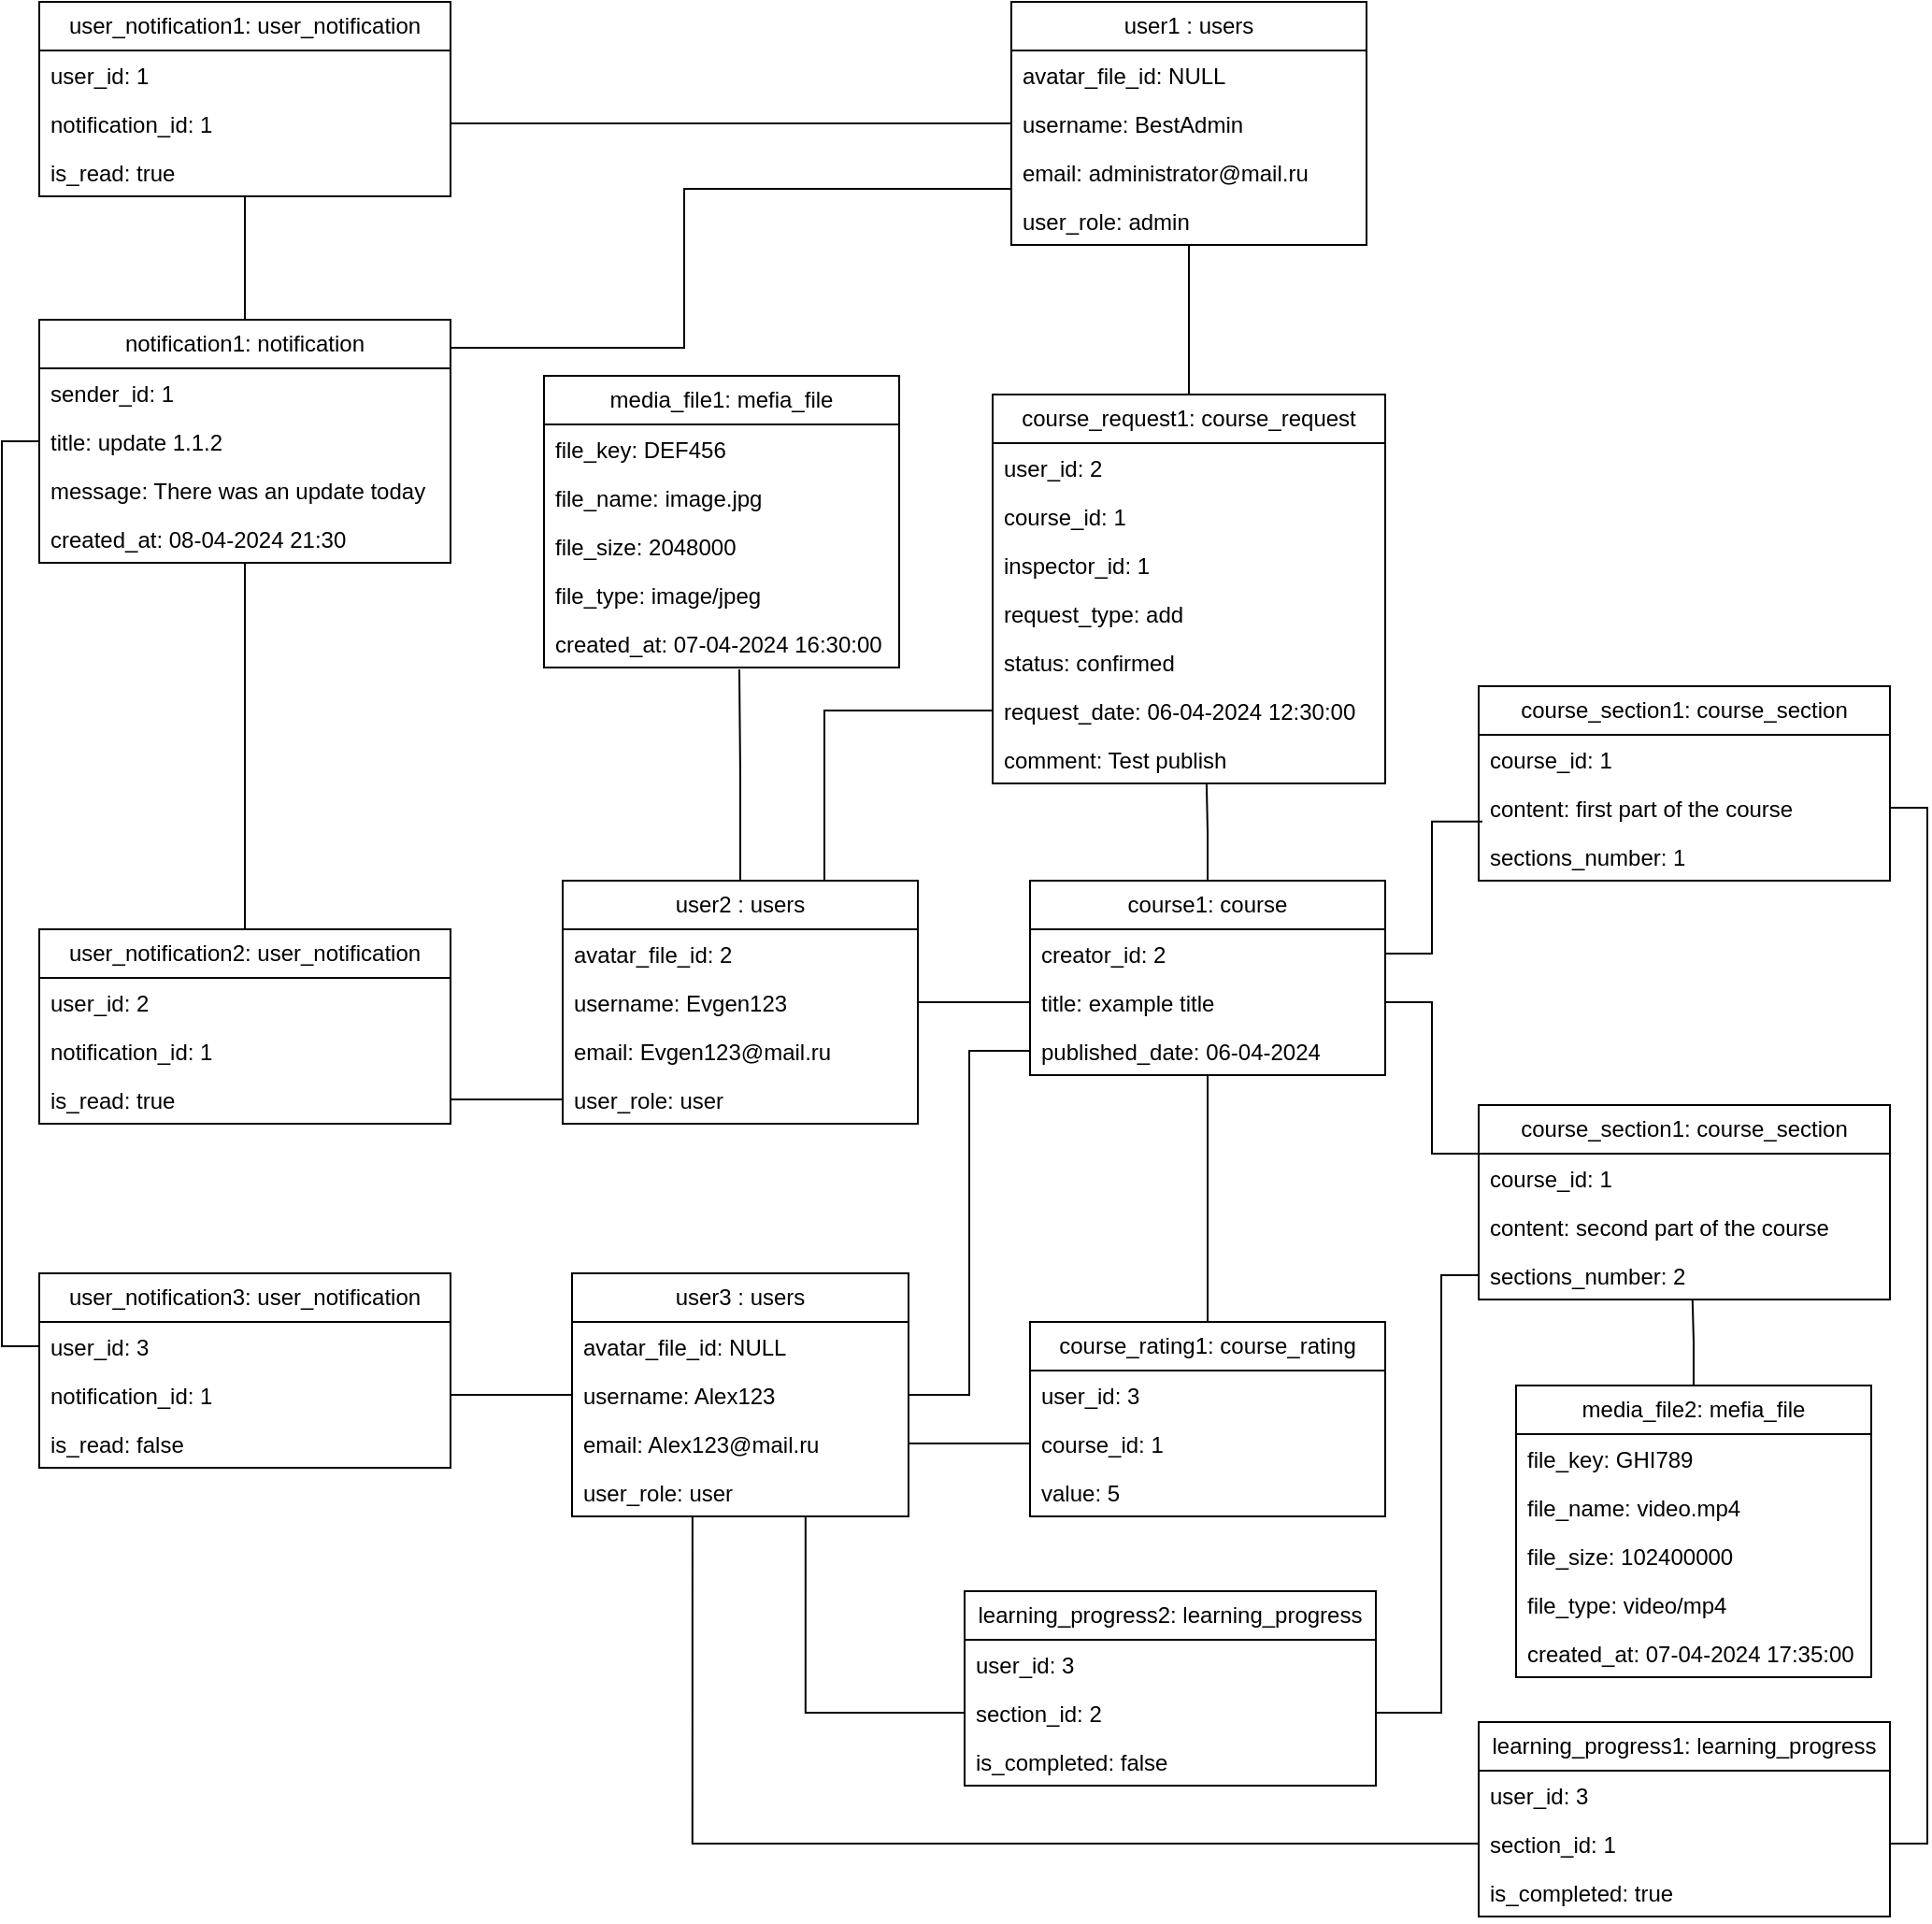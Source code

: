 <mxfile version="24.1.0" type="device">
  <diagram name="Page-1" id="b5b7bab2-c9e2-2cf4-8b2a-24fd1a2a6d21">
    <mxGraphModel dx="2261" dy="2005" grid="1" gridSize="10" guides="1" tooltips="1" connect="1" arrows="1" fold="1" page="1" pageScale="1" pageWidth="827" pageHeight="1169" background="none" math="0" shadow="0">
      <root>
        <mxCell id="0" />
        <mxCell id="1" parent="0" />
        <mxCell id="cTdW70NepCCZIWqHgug1-426" style="edgeStyle=orthogonalEdgeStyle;rounded=0;orthogonalLoop=1;jettySize=auto;html=1;entryX=0;entryY=0.5;entryDx=0;entryDy=0;endArrow=none;endFill=0;" parent="1" source="cTdW70NepCCZIWqHgug1-1" target="cTdW70NepCCZIWqHgug1-404" edge="1">
          <mxGeometry relative="1" as="geometry">
            <Array as="points">
              <mxPoint x="200" y="329" />
            </Array>
          </mxGeometry>
        </mxCell>
        <mxCell id="cTdW70NepCCZIWqHgug1-1" value="user2 : users" style="swimlane;fontStyle=0;childLayout=stackLayout;horizontal=1;startSize=26;fillColor=none;horizontalStack=0;resizeParent=1;resizeParentMax=0;resizeLast=0;collapsible=1;marginBottom=0;whiteSpace=wrap;html=1;" parent="1" vertex="1">
          <mxGeometry x="60" y="420" width="190" height="130" as="geometry" />
        </mxCell>
        <mxCell id="cTdW70NepCCZIWqHgug1-2" value="avatar_file_id: 2" style="text;strokeColor=none;fillColor=none;align=left;verticalAlign=top;spacingLeft=4;spacingRight=4;overflow=hidden;rotatable=0;points=[[0,0.5],[1,0.5]];portConstraint=eastwest;whiteSpace=wrap;html=1;" parent="cTdW70NepCCZIWqHgug1-1" vertex="1">
          <mxGeometry y="26" width="190" height="26" as="geometry" />
        </mxCell>
        <mxCell id="cTdW70NepCCZIWqHgug1-3" value="username: Evgen123" style="text;strokeColor=none;fillColor=none;align=left;verticalAlign=top;spacingLeft=4;spacingRight=4;overflow=hidden;rotatable=0;points=[[0,0.5],[1,0.5]];portConstraint=eastwest;whiteSpace=wrap;html=1;" parent="cTdW70NepCCZIWqHgug1-1" vertex="1">
          <mxGeometry y="52" width="190" height="26" as="geometry" />
        </mxCell>
        <mxCell id="cTdW70NepCCZIWqHgug1-4" value="email: Evgen123@mail.ru" style="text;strokeColor=none;fillColor=none;align=left;verticalAlign=top;spacingLeft=4;spacingRight=4;overflow=hidden;rotatable=0;points=[[0,0.5],[1,0.5]];portConstraint=eastwest;whiteSpace=wrap;html=1;" parent="cTdW70NepCCZIWqHgug1-1" vertex="1">
          <mxGeometry y="78" width="190" height="26" as="geometry" />
        </mxCell>
        <mxCell id="cTdW70NepCCZIWqHgug1-313" value="user_role: user" style="text;strokeColor=none;fillColor=none;align=left;verticalAlign=top;spacingLeft=4;spacingRight=4;overflow=hidden;rotatable=0;points=[[0,0.5],[1,0.5]];portConstraint=eastwest;whiteSpace=wrap;html=1;" parent="cTdW70NepCCZIWqHgug1-1" vertex="1">
          <mxGeometry y="104" width="190" height="26" as="geometry" />
        </mxCell>
        <mxCell id="cTdW70NepCCZIWqHgug1-314" value="media_file1: mefia_file" style="swimlane;fontStyle=0;childLayout=stackLayout;horizontal=1;startSize=26;fillColor=none;horizontalStack=0;resizeParent=1;resizeParentMax=0;resizeLast=0;collapsible=1;marginBottom=0;whiteSpace=wrap;html=1;" parent="1" vertex="1">
          <mxGeometry x="50" y="150" width="190" height="156" as="geometry" />
        </mxCell>
        <mxCell id="cTdW70NepCCZIWqHgug1-315" value="file_key: DEF456" style="text;strokeColor=none;fillColor=none;align=left;verticalAlign=top;spacingLeft=4;spacingRight=4;overflow=hidden;rotatable=0;points=[[0,0.5],[1,0.5]];portConstraint=eastwest;whiteSpace=wrap;html=1;" parent="cTdW70NepCCZIWqHgug1-314" vertex="1">
          <mxGeometry y="26" width="190" height="26" as="geometry" />
        </mxCell>
        <mxCell id="cTdW70NepCCZIWqHgug1-316" value="file_name: image.jpg" style="text;strokeColor=none;fillColor=none;align=left;verticalAlign=top;spacingLeft=4;spacingRight=4;overflow=hidden;rotatable=0;points=[[0,0.5],[1,0.5]];portConstraint=eastwest;whiteSpace=wrap;html=1;" parent="cTdW70NepCCZIWqHgug1-314" vertex="1">
          <mxGeometry y="52" width="190" height="26" as="geometry" />
        </mxCell>
        <mxCell id="cTdW70NepCCZIWqHgug1-317" value="file_size: 2048000" style="text;strokeColor=none;fillColor=none;align=left;verticalAlign=top;spacingLeft=4;spacingRight=4;overflow=hidden;rotatable=0;points=[[0,0.5],[1,0.5]];portConstraint=eastwest;whiteSpace=wrap;html=1;" parent="cTdW70NepCCZIWqHgug1-314" vertex="1">
          <mxGeometry y="78" width="190" height="26" as="geometry" />
        </mxCell>
        <mxCell id="cTdW70NepCCZIWqHgug1-318" value="file_type: image/jpeg" style="text;strokeColor=none;fillColor=none;align=left;verticalAlign=top;spacingLeft=4;spacingRight=4;overflow=hidden;rotatable=0;points=[[0,0.5],[1,0.5]];portConstraint=eastwest;whiteSpace=wrap;html=1;" parent="cTdW70NepCCZIWqHgug1-314" vertex="1">
          <mxGeometry y="104" width="190" height="26" as="geometry" />
        </mxCell>
        <mxCell id="cTdW70NepCCZIWqHgug1-319" value="created_at: 07-04-2024 16:30:00" style="text;strokeColor=none;fillColor=none;align=left;verticalAlign=top;spacingLeft=4;spacingRight=4;overflow=hidden;rotatable=0;points=[[0,0.5],[1,0.5]];portConstraint=eastwest;whiteSpace=wrap;html=1;" parent="cTdW70NepCCZIWqHgug1-314" vertex="1">
          <mxGeometry y="130" width="190" height="26" as="geometry" />
        </mxCell>
        <mxCell id="cTdW70NepCCZIWqHgug1-321" style="edgeStyle=orthogonalEdgeStyle;rounded=0;orthogonalLoop=1;jettySize=auto;html=1;entryX=0.55;entryY=1.038;entryDx=0;entryDy=0;entryPerimeter=0;endArrow=none;endFill=0;" parent="1" source="cTdW70NepCCZIWqHgug1-1" target="cTdW70NepCCZIWqHgug1-319" edge="1">
          <mxGeometry relative="1" as="geometry" />
        </mxCell>
        <mxCell id="cTdW70NepCCZIWqHgug1-322" value="course1: course" style="swimlane;fontStyle=0;childLayout=stackLayout;horizontal=1;startSize=26;fillColor=none;horizontalStack=0;resizeParent=1;resizeParentMax=0;resizeLast=0;collapsible=1;marginBottom=0;whiteSpace=wrap;html=1;" parent="1" vertex="1">
          <mxGeometry x="310" y="420" width="190" height="104" as="geometry" />
        </mxCell>
        <mxCell id="cTdW70NepCCZIWqHgug1-323" value="creator_id: 2" style="text;strokeColor=none;fillColor=none;align=left;verticalAlign=top;spacingLeft=4;spacingRight=4;overflow=hidden;rotatable=0;points=[[0,0.5],[1,0.5]];portConstraint=eastwest;whiteSpace=wrap;html=1;" parent="cTdW70NepCCZIWqHgug1-322" vertex="1">
          <mxGeometry y="26" width="190" height="26" as="geometry" />
        </mxCell>
        <mxCell id="cTdW70NepCCZIWqHgug1-324" value="title: example title" style="text;strokeColor=none;fillColor=none;align=left;verticalAlign=top;spacingLeft=4;spacingRight=4;overflow=hidden;rotatable=0;points=[[0,0.5],[1,0.5]];portConstraint=eastwest;whiteSpace=wrap;html=1;" parent="cTdW70NepCCZIWqHgug1-322" vertex="1">
          <mxGeometry y="52" width="190" height="26" as="geometry" />
        </mxCell>
        <mxCell id="cTdW70NepCCZIWqHgug1-325" value="published_date: 06-04-2024" style="text;strokeColor=none;fillColor=none;align=left;verticalAlign=top;spacingLeft=4;spacingRight=4;overflow=hidden;rotatable=0;points=[[0,0.5],[1,0.5]];portConstraint=eastwest;whiteSpace=wrap;html=1;" parent="cTdW70NepCCZIWqHgug1-322" vertex="1">
          <mxGeometry y="78" width="190" height="26" as="geometry" />
        </mxCell>
        <mxCell id="cTdW70NepCCZIWqHgug1-327" style="edgeStyle=orthogonalEdgeStyle;rounded=0;orthogonalLoop=1;jettySize=auto;html=1;endArrow=none;endFill=0;" parent="1" source="cTdW70NepCCZIWqHgug1-3" target="cTdW70NepCCZIWqHgug1-324" edge="1">
          <mxGeometry relative="1" as="geometry" />
        </mxCell>
        <mxCell id="cTdW70NepCCZIWqHgug1-336" style="edgeStyle=orthogonalEdgeStyle;rounded=0;orthogonalLoop=1;jettySize=auto;html=1;entryX=0;entryY=0.5;entryDx=0;entryDy=0;exitX=1;exitY=0.5;exitDx=0;exitDy=0;endArrow=none;endFill=0;" parent="1" source="cTdW70NepCCZIWqHgug1-330" target="cTdW70NepCCZIWqHgug1-325" edge="1">
          <mxGeometry relative="1" as="geometry" />
        </mxCell>
        <mxCell id="-hQUeHI8HNlFyrUoPAJZ-96" style="edgeStyle=orthogonalEdgeStyle;rounded=0;orthogonalLoop=1;jettySize=auto;html=1;entryX=1;entryY=0.5;entryDx=0;entryDy=0;endArrow=none;endFill=0;" edge="1" parent="1" source="cTdW70NepCCZIWqHgug1-328" target="-hQUeHI8HNlFyrUoPAJZ-87">
          <mxGeometry relative="1" as="geometry" />
        </mxCell>
        <mxCell id="cTdW70NepCCZIWqHgug1-328" value="user3 : users" style="swimlane;fontStyle=0;childLayout=stackLayout;horizontal=1;startSize=26;fillColor=none;horizontalStack=0;resizeParent=1;resizeParentMax=0;resizeLast=0;collapsible=1;marginBottom=0;whiteSpace=wrap;html=1;" parent="1" vertex="1">
          <mxGeometry x="65" y="630" width="180" height="130" as="geometry" />
        </mxCell>
        <mxCell id="cTdW70NepCCZIWqHgug1-329" value="avatar_file_id: NULL" style="text;strokeColor=none;fillColor=none;align=left;verticalAlign=top;spacingLeft=4;spacingRight=4;overflow=hidden;rotatable=0;points=[[0,0.5],[1,0.5]];portConstraint=eastwest;whiteSpace=wrap;html=1;" parent="cTdW70NepCCZIWqHgug1-328" vertex="1">
          <mxGeometry y="26" width="180" height="26" as="geometry" />
        </mxCell>
        <mxCell id="cTdW70NepCCZIWqHgug1-330" value="username: Alex123" style="text;strokeColor=none;fillColor=none;align=left;verticalAlign=top;spacingLeft=4;spacingRight=4;overflow=hidden;rotatable=0;points=[[0,0.5],[1,0.5]];portConstraint=eastwest;whiteSpace=wrap;html=1;" parent="cTdW70NepCCZIWqHgug1-328" vertex="1">
          <mxGeometry y="52" width="180" height="26" as="geometry" />
        </mxCell>
        <mxCell id="cTdW70NepCCZIWqHgug1-331" value="email: Alex123@mail.ru" style="text;strokeColor=none;fillColor=none;align=left;verticalAlign=top;spacingLeft=4;spacingRight=4;overflow=hidden;rotatable=0;points=[[0,0.5],[1,0.5]];portConstraint=eastwest;whiteSpace=wrap;html=1;" parent="cTdW70NepCCZIWqHgug1-328" vertex="1">
          <mxGeometry y="78" width="180" height="26" as="geometry" />
        </mxCell>
        <mxCell id="cTdW70NepCCZIWqHgug1-332" value="user_role: user" style="text;strokeColor=none;fillColor=none;align=left;verticalAlign=top;spacingLeft=4;spacingRight=4;overflow=hidden;rotatable=0;points=[[0,0.5],[1,0.5]];portConstraint=eastwest;whiteSpace=wrap;html=1;" parent="cTdW70NepCCZIWqHgug1-328" vertex="1">
          <mxGeometry y="104" width="180" height="26" as="geometry" />
        </mxCell>
        <mxCell id="cTdW70NepCCZIWqHgug1-343" style="edgeStyle=orthogonalEdgeStyle;rounded=0;orthogonalLoop=1;jettySize=auto;html=1;entryX=0.5;entryY=1;entryDx=0;entryDy=0;endArrow=none;endFill=0;" parent="1" source="cTdW70NepCCZIWqHgug1-337" target="cTdW70NepCCZIWqHgug1-322" edge="1">
          <mxGeometry relative="1" as="geometry" />
        </mxCell>
        <mxCell id="cTdW70NepCCZIWqHgug1-337" value="course_rating1: course_rating" style="swimlane;fontStyle=0;childLayout=stackLayout;horizontal=1;startSize=26;fillColor=none;horizontalStack=0;resizeParent=1;resizeParentMax=0;resizeLast=0;collapsible=1;marginBottom=0;whiteSpace=wrap;html=1;" parent="1" vertex="1">
          <mxGeometry x="310" y="656" width="190" height="104" as="geometry" />
        </mxCell>
        <mxCell id="cTdW70NepCCZIWqHgug1-338" value="user_id: 3" style="text;strokeColor=none;fillColor=none;align=left;verticalAlign=top;spacingLeft=4;spacingRight=4;overflow=hidden;rotatable=0;points=[[0,0.5],[1,0.5]];portConstraint=eastwest;whiteSpace=wrap;html=1;" parent="cTdW70NepCCZIWqHgug1-337" vertex="1">
          <mxGeometry y="26" width="190" height="26" as="geometry" />
        </mxCell>
        <mxCell id="cTdW70NepCCZIWqHgug1-339" value="course_id: 1" style="text;strokeColor=none;fillColor=none;align=left;verticalAlign=top;spacingLeft=4;spacingRight=4;overflow=hidden;rotatable=0;points=[[0,0.5],[1,0.5]];portConstraint=eastwest;whiteSpace=wrap;html=1;" parent="cTdW70NepCCZIWqHgug1-337" vertex="1">
          <mxGeometry y="52" width="190" height="26" as="geometry" />
        </mxCell>
        <mxCell id="cTdW70NepCCZIWqHgug1-340" value="value: 5" style="text;strokeColor=none;fillColor=none;align=left;verticalAlign=top;spacingLeft=4;spacingRight=4;overflow=hidden;rotatable=0;points=[[0,0.5],[1,0.5]];portConstraint=eastwest;whiteSpace=wrap;html=1;" parent="cTdW70NepCCZIWqHgug1-337" vertex="1">
          <mxGeometry y="78" width="190" height="26" as="geometry" />
        </mxCell>
        <mxCell id="cTdW70NepCCZIWqHgug1-341" style="edgeStyle=orthogonalEdgeStyle;rounded=0;orthogonalLoop=1;jettySize=auto;html=1;entryX=0;entryY=0.5;entryDx=0;entryDy=0;startArrow=none;startFill=0;endArrow=none;endFill=0;" parent="1" source="cTdW70NepCCZIWqHgug1-331" target="cTdW70NepCCZIWqHgug1-339" edge="1">
          <mxGeometry relative="1" as="geometry" />
        </mxCell>
        <mxCell id="cTdW70NepCCZIWqHgug1-352" value="course_section1: course_section" style="swimlane;fontStyle=0;childLayout=stackLayout;horizontal=1;startSize=26;fillColor=none;horizontalStack=0;resizeParent=1;resizeParentMax=0;resizeLast=0;collapsible=1;marginBottom=0;whiteSpace=wrap;html=1;" parent="1" vertex="1">
          <mxGeometry x="550" y="316" width="220" height="104" as="geometry" />
        </mxCell>
        <mxCell id="cTdW70NepCCZIWqHgug1-353" value="course_id: 1" style="text;strokeColor=none;fillColor=none;align=left;verticalAlign=top;spacingLeft=4;spacingRight=4;overflow=hidden;rotatable=0;points=[[0,0.5],[1,0.5]];portConstraint=eastwest;whiteSpace=wrap;html=1;" parent="cTdW70NepCCZIWqHgug1-352" vertex="1">
          <mxGeometry y="26" width="220" height="26" as="geometry" />
        </mxCell>
        <mxCell id="cTdW70NepCCZIWqHgug1-354" value="content: first part of the course" style="text;strokeColor=none;fillColor=none;align=left;verticalAlign=top;spacingLeft=4;spacingRight=4;overflow=hidden;rotatable=0;points=[[0,0.5],[1,0.5]];portConstraint=eastwest;whiteSpace=wrap;html=1;" parent="cTdW70NepCCZIWqHgug1-352" vertex="1">
          <mxGeometry y="52" width="220" height="26" as="geometry" />
        </mxCell>
        <mxCell id="cTdW70NepCCZIWqHgug1-355" value="sections_number: 1" style="text;strokeColor=none;fillColor=none;align=left;verticalAlign=top;spacingLeft=4;spacingRight=4;overflow=hidden;rotatable=0;points=[[0,0.5],[1,0.5]];portConstraint=eastwest;whiteSpace=wrap;html=1;" parent="cTdW70NepCCZIWqHgug1-352" vertex="1">
          <mxGeometry y="78" width="220" height="26" as="geometry" />
        </mxCell>
        <mxCell id="cTdW70NepCCZIWqHgug1-356" value="course_section1: course_section" style="swimlane;fontStyle=0;childLayout=stackLayout;horizontal=1;startSize=26;fillColor=none;horizontalStack=0;resizeParent=1;resizeParentMax=0;resizeLast=0;collapsible=1;marginBottom=0;whiteSpace=wrap;html=1;" parent="1" vertex="1">
          <mxGeometry x="550" y="540" width="220" height="104" as="geometry" />
        </mxCell>
        <mxCell id="cTdW70NepCCZIWqHgug1-357" value="course_id: 1" style="text;strokeColor=none;fillColor=none;align=left;verticalAlign=top;spacingLeft=4;spacingRight=4;overflow=hidden;rotatable=0;points=[[0,0.5],[1,0.5]];portConstraint=eastwest;whiteSpace=wrap;html=1;" parent="cTdW70NepCCZIWqHgug1-356" vertex="1">
          <mxGeometry y="26" width="220" height="26" as="geometry" />
        </mxCell>
        <mxCell id="cTdW70NepCCZIWqHgug1-358" value="content: second part of the course" style="text;strokeColor=none;fillColor=none;align=left;verticalAlign=top;spacingLeft=4;spacingRight=4;overflow=hidden;rotatable=0;points=[[0,0.5],[1,0.5]];portConstraint=eastwest;whiteSpace=wrap;html=1;" parent="cTdW70NepCCZIWqHgug1-356" vertex="1">
          <mxGeometry y="52" width="220" height="26" as="geometry" />
        </mxCell>
        <mxCell id="cTdW70NepCCZIWqHgug1-359" value="sections_number: 2" style="text;strokeColor=none;fillColor=none;align=left;verticalAlign=top;spacingLeft=4;spacingRight=4;overflow=hidden;rotatable=0;points=[[0,0.5],[1,0.5]];portConstraint=eastwest;whiteSpace=wrap;html=1;" parent="cTdW70NepCCZIWqHgug1-356" vertex="1">
          <mxGeometry y="78" width="220" height="26" as="geometry" />
        </mxCell>
        <mxCell id="cTdW70NepCCZIWqHgug1-360" style="edgeStyle=orthogonalEdgeStyle;rounded=0;orthogonalLoop=1;jettySize=auto;html=1;entryX=0;entryY=0.25;entryDx=0;entryDy=0;startArrow=none;startFill=0;endArrow=none;endFill=0;" parent="1" source="cTdW70NepCCZIWqHgug1-324" target="cTdW70NepCCZIWqHgug1-356" edge="1">
          <mxGeometry relative="1" as="geometry" />
        </mxCell>
        <mxCell id="cTdW70NepCCZIWqHgug1-362" style="edgeStyle=orthogonalEdgeStyle;rounded=0;orthogonalLoop=1;jettySize=auto;html=1;entryX=0.009;entryY=0.784;entryDx=0;entryDy=0;entryPerimeter=0;endArrow=none;endFill=0;" parent="1" source="cTdW70NepCCZIWqHgug1-323" target="cTdW70NepCCZIWqHgug1-354" edge="1">
          <mxGeometry relative="1" as="geometry" />
        </mxCell>
        <mxCell id="cTdW70NepCCZIWqHgug1-363" value="media_file2: mefia_file" style="swimlane;fontStyle=0;childLayout=stackLayout;horizontal=1;startSize=26;fillColor=none;horizontalStack=0;resizeParent=1;resizeParentMax=0;resizeLast=0;collapsible=1;marginBottom=0;whiteSpace=wrap;html=1;" parent="1" vertex="1">
          <mxGeometry x="570" y="690" width="190" height="156" as="geometry" />
        </mxCell>
        <mxCell id="cTdW70NepCCZIWqHgug1-364" value="file_key: GHI789" style="text;strokeColor=none;fillColor=none;align=left;verticalAlign=top;spacingLeft=4;spacingRight=4;overflow=hidden;rotatable=0;points=[[0,0.5],[1,0.5]];portConstraint=eastwest;whiteSpace=wrap;html=1;" parent="cTdW70NepCCZIWqHgug1-363" vertex="1">
          <mxGeometry y="26" width="190" height="26" as="geometry" />
        </mxCell>
        <mxCell id="cTdW70NepCCZIWqHgug1-365" value="file_name: video.mp4" style="text;strokeColor=none;fillColor=none;align=left;verticalAlign=top;spacingLeft=4;spacingRight=4;overflow=hidden;rotatable=0;points=[[0,0.5],[1,0.5]];portConstraint=eastwest;whiteSpace=wrap;html=1;" parent="cTdW70NepCCZIWqHgug1-363" vertex="1">
          <mxGeometry y="52" width="190" height="26" as="geometry" />
        </mxCell>
        <mxCell id="cTdW70NepCCZIWqHgug1-366" value="file_size:&amp;nbsp;102400000" style="text;strokeColor=none;fillColor=none;align=left;verticalAlign=top;spacingLeft=4;spacingRight=4;overflow=hidden;rotatable=0;points=[[0,0.5],[1,0.5]];portConstraint=eastwest;whiteSpace=wrap;html=1;" parent="cTdW70NepCCZIWqHgug1-363" vertex="1">
          <mxGeometry y="78" width="190" height="26" as="geometry" />
        </mxCell>
        <mxCell id="cTdW70NepCCZIWqHgug1-367" value="file_type: video/mp4" style="text;strokeColor=none;fillColor=none;align=left;verticalAlign=top;spacingLeft=4;spacingRight=4;overflow=hidden;rotatable=0;points=[[0,0.5],[1,0.5]];portConstraint=eastwest;whiteSpace=wrap;html=1;" parent="cTdW70NepCCZIWqHgug1-363" vertex="1">
          <mxGeometry y="104" width="190" height="26" as="geometry" />
        </mxCell>
        <mxCell id="cTdW70NepCCZIWqHgug1-368" value="created_at: 07-04-2024 17:35:00" style="text;strokeColor=none;fillColor=none;align=left;verticalAlign=top;spacingLeft=4;spacingRight=4;overflow=hidden;rotatable=0;points=[[0,0.5],[1,0.5]];portConstraint=eastwest;whiteSpace=wrap;html=1;" parent="cTdW70NepCCZIWqHgug1-363" vertex="1">
          <mxGeometry y="130" width="190" height="26" as="geometry" />
        </mxCell>
        <mxCell id="cTdW70NepCCZIWqHgug1-374" value="learning_progress1: learning_progress" style="swimlane;fontStyle=0;childLayout=stackLayout;horizontal=1;startSize=26;fillColor=none;horizontalStack=0;resizeParent=1;resizeParentMax=0;resizeLast=0;collapsible=1;marginBottom=0;whiteSpace=wrap;html=1;" parent="1" vertex="1">
          <mxGeometry x="550" y="870" width="220" height="104" as="geometry" />
        </mxCell>
        <mxCell id="cTdW70NepCCZIWqHgug1-375" value="user_id: 3" style="text;strokeColor=none;fillColor=none;align=left;verticalAlign=top;spacingLeft=4;spacingRight=4;overflow=hidden;rotatable=0;points=[[0,0.5],[1,0.5]];portConstraint=eastwest;whiteSpace=wrap;html=1;" parent="cTdW70NepCCZIWqHgug1-374" vertex="1">
          <mxGeometry y="26" width="220" height="26" as="geometry" />
        </mxCell>
        <mxCell id="cTdW70NepCCZIWqHgug1-376" value="section_id: 1" style="text;strokeColor=none;fillColor=none;align=left;verticalAlign=top;spacingLeft=4;spacingRight=4;overflow=hidden;rotatable=0;points=[[0,0.5],[1,0.5]];portConstraint=eastwest;whiteSpace=wrap;html=1;" parent="cTdW70NepCCZIWqHgug1-374" vertex="1">
          <mxGeometry y="52" width="220" height="26" as="geometry" />
        </mxCell>
        <mxCell id="cTdW70NepCCZIWqHgug1-377" value="is_completed: true" style="text;strokeColor=none;fillColor=none;align=left;verticalAlign=top;spacingLeft=4;spacingRight=4;overflow=hidden;rotatable=0;points=[[0,0.5],[1,0.5]];portConstraint=eastwest;whiteSpace=wrap;html=1;" parent="cTdW70NepCCZIWqHgug1-374" vertex="1">
          <mxGeometry y="78" width="220" height="26" as="geometry" />
        </mxCell>
        <mxCell id="cTdW70NepCCZIWqHgug1-389" style="edgeStyle=orthogonalEdgeStyle;rounded=0;orthogonalLoop=1;jettySize=auto;html=1;entryX=0;entryY=0.5;entryDx=0;entryDy=0;endArrow=none;endFill=0;exitX=1;exitY=0.5;exitDx=0;exitDy=0;" parent="1" source="cTdW70NepCCZIWqHgug1-381" target="cTdW70NepCCZIWqHgug1-359" edge="1">
          <mxGeometry relative="1" as="geometry">
            <Array as="points">
              <mxPoint x="530" y="865" />
              <mxPoint x="530" y="631" />
            </Array>
          </mxGeometry>
        </mxCell>
        <mxCell id="cTdW70NepCCZIWqHgug1-379" value="learning_progress2: learning_progress" style="swimlane;fontStyle=0;childLayout=stackLayout;horizontal=1;startSize=26;fillColor=none;horizontalStack=0;resizeParent=1;resizeParentMax=0;resizeLast=0;collapsible=1;marginBottom=0;whiteSpace=wrap;html=1;" parent="1" vertex="1">
          <mxGeometry x="275" y="800" width="220" height="104" as="geometry" />
        </mxCell>
        <mxCell id="cTdW70NepCCZIWqHgug1-380" value="user_id: 3" style="text;strokeColor=none;fillColor=none;align=left;verticalAlign=top;spacingLeft=4;spacingRight=4;overflow=hidden;rotatable=0;points=[[0,0.5],[1,0.5]];portConstraint=eastwest;whiteSpace=wrap;html=1;" parent="cTdW70NepCCZIWqHgug1-379" vertex="1">
          <mxGeometry y="26" width="220" height="26" as="geometry" />
        </mxCell>
        <mxCell id="cTdW70NepCCZIWqHgug1-381" value="section_id: 2" style="text;strokeColor=none;fillColor=none;align=left;verticalAlign=top;spacingLeft=4;spacingRight=4;overflow=hidden;rotatable=0;points=[[0,0.5],[1,0.5]];portConstraint=eastwest;whiteSpace=wrap;html=1;" parent="cTdW70NepCCZIWqHgug1-379" vertex="1">
          <mxGeometry y="52" width="220" height="26" as="geometry" />
        </mxCell>
        <mxCell id="cTdW70NepCCZIWqHgug1-382" value="is_completed: false" style="text;strokeColor=none;fillColor=none;align=left;verticalAlign=top;spacingLeft=4;spacingRight=4;overflow=hidden;rotatable=0;points=[[0,0.5],[1,0.5]];portConstraint=eastwest;whiteSpace=wrap;html=1;" parent="cTdW70NepCCZIWqHgug1-379" vertex="1">
          <mxGeometry y="78" width="220" height="26" as="geometry" />
        </mxCell>
        <mxCell id="cTdW70NepCCZIWqHgug1-383" style="edgeStyle=orthogonalEdgeStyle;rounded=0;orthogonalLoop=1;jettySize=auto;html=1;entryX=1;entryY=0.5;entryDx=0;entryDy=0;endArrow=none;endFill=0;" parent="1" source="cTdW70NepCCZIWqHgug1-354" target="cTdW70NepCCZIWqHgug1-376" edge="1">
          <mxGeometry relative="1" as="geometry">
            <Array as="points">
              <mxPoint x="790" y="381" />
              <mxPoint x="790" y="935" />
            </Array>
          </mxGeometry>
        </mxCell>
        <mxCell id="cTdW70NepCCZIWqHgug1-385" style="edgeStyle=orthogonalEdgeStyle;rounded=0;orthogonalLoop=1;jettySize=auto;html=1;entryX=0.358;entryY=0.986;entryDx=0;entryDy=0;entryPerimeter=0;endArrow=none;endFill=0;exitX=0;exitY=0.5;exitDx=0;exitDy=0;" parent="1" source="cTdW70NepCCZIWqHgug1-376" target="cTdW70NepCCZIWqHgug1-332" edge="1">
          <mxGeometry relative="1" as="geometry">
            <Array as="points">
              <mxPoint x="129" y="935" />
            </Array>
          </mxGeometry>
        </mxCell>
        <mxCell id="cTdW70NepCCZIWqHgug1-386" style="edgeStyle=orthogonalEdgeStyle;rounded=0;orthogonalLoop=1;jettySize=auto;html=1;entryX=0.694;entryY=1.013;entryDx=0;entryDy=0;entryPerimeter=0;endArrow=none;endFill=0;exitX=0;exitY=0.5;exitDx=0;exitDy=0;" parent="1" source="cTdW70NepCCZIWqHgug1-381" target="cTdW70NepCCZIWqHgug1-332" edge="1">
          <mxGeometry relative="1" as="geometry">
            <Array as="points">
              <mxPoint x="190" y="865" />
            </Array>
          </mxGeometry>
        </mxCell>
        <mxCell id="cTdW70NepCCZIWqHgug1-399" value="course_request1: course_request" style="swimlane;fontStyle=0;childLayout=stackLayout;horizontal=1;startSize=26;fillColor=none;horizontalStack=0;resizeParent=1;resizeParentMax=0;resizeLast=0;collapsible=1;marginBottom=0;whiteSpace=wrap;html=1;" parent="1" vertex="1">
          <mxGeometry x="290" y="160" width="210" height="208" as="geometry" />
        </mxCell>
        <mxCell id="cTdW70NepCCZIWqHgug1-400" value="user_id: 2" style="text;strokeColor=none;fillColor=none;align=left;verticalAlign=top;spacingLeft=4;spacingRight=4;overflow=hidden;rotatable=0;points=[[0,0.5],[1,0.5]];portConstraint=eastwest;whiteSpace=wrap;html=1;" parent="cTdW70NepCCZIWqHgug1-399" vertex="1">
          <mxGeometry y="26" width="210" height="26" as="geometry" />
        </mxCell>
        <mxCell id="cTdW70NepCCZIWqHgug1-401" value="course_id: 1" style="text;strokeColor=none;fillColor=none;align=left;verticalAlign=top;spacingLeft=4;spacingRight=4;overflow=hidden;rotatable=0;points=[[0,0.5],[1,0.5]];portConstraint=eastwest;whiteSpace=wrap;html=1;" parent="cTdW70NepCCZIWqHgug1-399" vertex="1">
          <mxGeometry y="52" width="210" height="26" as="geometry" />
        </mxCell>
        <mxCell id="cTdW70NepCCZIWqHgug1-402" value="inspector_id: 1" style="text;strokeColor=none;fillColor=none;align=left;verticalAlign=top;spacingLeft=4;spacingRight=4;overflow=hidden;rotatable=0;points=[[0,0.5],[1,0.5]];portConstraint=eastwest;whiteSpace=wrap;html=1;" parent="cTdW70NepCCZIWqHgug1-399" vertex="1">
          <mxGeometry y="78" width="210" height="26" as="geometry" />
        </mxCell>
        <mxCell id="cTdW70NepCCZIWqHgug1-406" value="request_type: add" style="text;strokeColor=none;fillColor=none;align=left;verticalAlign=top;spacingLeft=4;spacingRight=4;overflow=hidden;rotatable=0;points=[[0,0.5],[1,0.5]];portConstraint=eastwest;whiteSpace=wrap;html=1;" parent="cTdW70NepCCZIWqHgug1-399" vertex="1">
          <mxGeometry y="104" width="210" height="26" as="geometry" />
        </mxCell>
        <mxCell id="cTdW70NepCCZIWqHgug1-405" value="status: confirmed" style="text;strokeColor=none;fillColor=none;align=left;verticalAlign=top;spacingLeft=4;spacingRight=4;overflow=hidden;rotatable=0;points=[[0,0.5],[1,0.5]];portConstraint=eastwest;whiteSpace=wrap;html=1;" parent="cTdW70NepCCZIWqHgug1-399" vertex="1">
          <mxGeometry y="130" width="210" height="26" as="geometry" />
        </mxCell>
        <mxCell id="cTdW70NepCCZIWqHgug1-404" value="request_date: 06-04-2024 12:30:00" style="text;strokeColor=none;fillColor=none;align=left;verticalAlign=top;spacingLeft=4;spacingRight=4;overflow=hidden;rotatable=0;points=[[0,0.5],[1,0.5]];portConstraint=eastwest;whiteSpace=wrap;html=1;" parent="cTdW70NepCCZIWqHgug1-399" vertex="1">
          <mxGeometry y="156" width="210" height="26" as="geometry" />
        </mxCell>
        <mxCell id="cTdW70NepCCZIWqHgug1-403" value="comment: Test publish" style="text;strokeColor=none;fillColor=none;align=left;verticalAlign=top;spacingLeft=4;spacingRight=4;overflow=hidden;rotatable=0;points=[[0,0.5],[1,0.5]];portConstraint=eastwest;whiteSpace=wrap;html=1;" parent="cTdW70NepCCZIWqHgug1-399" vertex="1">
          <mxGeometry y="182" width="210" height="26" as="geometry" />
        </mxCell>
        <mxCell id="cTdW70NepCCZIWqHgug1-407" value="user1 : users" style="swimlane;fontStyle=0;childLayout=stackLayout;horizontal=1;startSize=26;fillColor=none;horizontalStack=0;resizeParent=1;resizeParentMax=0;resizeLast=0;collapsible=1;marginBottom=0;whiteSpace=wrap;html=1;" parent="1" vertex="1">
          <mxGeometry x="300" y="-50" width="190" height="130" as="geometry" />
        </mxCell>
        <mxCell id="cTdW70NepCCZIWqHgug1-408" value="avatar_file_id: NULL" style="text;strokeColor=none;fillColor=none;align=left;verticalAlign=top;spacingLeft=4;spacingRight=4;overflow=hidden;rotatable=0;points=[[0,0.5],[1,0.5]];portConstraint=eastwest;whiteSpace=wrap;html=1;" parent="cTdW70NepCCZIWqHgug1-407" vertex="1">
          <mxGeometry y="26" width="190" height="26" as="geometry" />
        </mxCell>
        <mxCell id="cTdW70NepCCZIWqHgug1-409" value="username: BestAdmin" style="text;strokeColor=none;fillColor=none;align=left;verticalAlign=top;spacingLeft=4;spacingRight=4;overflow=hidden;rotatable=0;points=[[0,0.5],[1,0.5]];portConstraint=eastwest;whiteSpace=wrap;html=1;" parent="cTdW70NepCCZIWqHgug1-407" vertex="1">
          <mxGeometry y="52" width="190" height="26" as="geometry" />
        </mxCell>
        <mxCell id="cTdW70NepCCZIWqHgug1-410" value="email: administrator@mail.ru" style="text;strokeColor=none;fillColor=none;align=left;verticalAlign=top;spacingLeft=4;spacingRight=4;overflow=hidden;rotatable=0;points=[[0,0.5],[1,0.5]];portConstraint=eastwest;whiteSpace=wrap;html=1;" parent="cTdW70NepCCZIWqHgug1-407" vertex="1">
          <mxGeometry y="78" width="190" height="26" as="geometry" />
        </mxCell>
        <mxCell id="cTdW70NepCCZIWqHgug1-411" value="user_role: admin" style="text;strokeColor=none;fillColor=none;align=left;verticalAlign=top;spacingLeft=4;spacingRight=4;overflow=hidden;rotatable=0;points=[[0,0.5],[1,0.5]];portConstraint=eastwest;whiteSpace=wrap;html=1;" parent="cTdW70NepCCZIWqHgug1-407" vertex="1">
          <mxGeometry y="104" width="190" height="26" as="geometry" />
        </mxCell>
        <mxCell id="cTdW70NepCCZIWqHgug1-422" style="edgeStyle=orthogonalEdgeStyle;rounded=0;orthogonalLoop=1;jettySize=auto;html=1;entryX=0.52;entryY=1.019;entryDx=0;entryDy=0;entryPerimeter=0;endArrow=none;endFill=0;" parent="1" source="cTdW70NepCCZIWqHgug1-363" target="cTdW70NepCCZIWqHgug1-359" edge="1">
          <mxGeometry relative="1" as="geometry" />
        </mxCell>
        <mxCell id="cTdW70NepCCZIWqHgug1-425" style="edgeStyle=orthogonalEdgeStyle;rounded=0;orthogonalLoop=1;jettySize=auto;html=1;entryX=0.545;entryY=1.016;entryDx=0;entryDy=0;entryPerimeter=0;endArrow=none;endFill=0;" parent="1" source="cTdW70NepCCZIWqHgug1-322" target="cTdW70NepCCZIWqHgug1-403" edge="1">
          <mxGeometry relative="1" as="geometry" />
        </mxCell>
        <mxCell id="cTdW70NepCCZIWqHgug1-428" style="edgeStyle=orthogonalEdgeStyle;rounded=0;orthogonalLoop=1;jettySize=auto;html=1;entryX=0.5;entryY=0;entryDx=0;entryDy=0;endArrow=none;endFill=0;" parent="1" source="cTdW70NepCCZIWqHgug1-407" target="cTdW70NepCCZIWqHgug1-399" edge="1">
          <mxGeometry relative="1" as="geometry" />
        </mxCell>
        <mxCell id="-hQUeHI8HNlFyrUoPAJZ-56" value="notification1: notification" style="swimlane;fontStyle=0;childLayout=stackLayout;horizontal=1;startSize=26;fillColor=none;horizontalStack=0;resizeParent=1;resizeParentMax=0;resizeLast=0;collapsible=1;marginBottom=0;whiteSpace=wrap;html=1;" vertex="1" parent="1">
          <mxGeometry x="-220" y="120" width="220" height="130" as="geometry" />
        </mxCell>
        <mxCell id="-hQUeHI8HNlFyrUoPAJZ-57" value="sender_id: 1" style="text;strokeColor=none;fillColor=none;align=left;verticalAlign=top;spacingLeft=4;spacingRight=4;overflow=hidden;rotatable=0;points=[[0,0.5],[1,0.5]];portConstraint=eastwest;whiteSpace=wrap;html=1;" vertex="1" parent="-hQUeHI8HNlFyrUoPAJZ-56">
          <mxGeometry y="26" width="220" height="26" as="geometry" />
        </mxCell>
        <mxCell id="-hQUeHI8HNlFyrUoPAJZ-58" value="title: update 1.1.2" style="text;strokeColor=none;fillColor=none;align=left;verticalAlign=top;spacingLeft=4;spacingRight=4;overflow=hidden;rotatable=0;points=[[0,0.5],[1,0.5]];portConstraint=eastwest;whiteSpace=wrap;html=1;" vertex="1" parent="-hQUeHI8HNlFyrUoPAJZ-56">
          <mxGeometry y="52" width="220" height="26" as="geometry" />
        </mxCell>
        <mxCell id="-hQUeHI8HNlFyrUoPAJZ-59" value="message: There was an update today" style="text;strokeColor=none;fillColor=none;align=left;verticalAlign=top;spacingLeft=4;spacingRight=4;overflow=hidden;rotatable=0;points=[[0,0.5],[1,0.5]];portConstraint=eastwest;whiteSpace=wrap;html=1;" vertex="1" parent="-hQUeHI8HNlFyrUoPAJZ-56">
          <mxGeometry y="78" width="220" height="26" as="geometry" />
        </mxCell>
        <mxCell id="-hQUeHI8HNlFyrUoPAJZ-60" value="created_at: 08-04-2024 21:30" style="text;strokeColor=none;fillColor=none;align=left;verticalAlign=top;spacingLeft=4;spacingRight=4;overflow=hidden;rotatable=0;points=[[0,0.5],[1,0.5]];portConstraint=eastwest;whiteSpace=wrap;html=1;" vertex="1" parent="-hQUeHI8HNlFyrUoPAJZ-56">
          <mxGeometry y="104" width="220" height="26" as="geometry" />
        </mxCell>
        <mxCell id="-hQUeHI8HNlFyrUoPAJZ-62" value="user_notification1: user_notification" style="swimlane;fontStyle=0;childLayout=stackLayout;horizontal=1;startSize=26;fillColor=none;horizontalStack=0;resizeParent=1;resizeParentMax=0;resizeLast=0;collapsible=1;marginBottom=0;whiteSpace=wrap;html=1;" vertex="1" parent="1">
          <mxGeometry x="-220" y="-50" width="220" height="104" as="geometry" />
        </mxCell>
        <mxCell id="-hQUeHI8HNlFyrUoPAJZ-63" value="user_id: 1" style="text;strokeColor=none;fillColor=none;align=left;verticalAlign=top;spacingLeft=4;spacingRight=4;overflow=hidden;rotatable=0;points=[[0,0.5],[1,0.5]];portConstraint=eastwest;whiteSpace=wrap;html=1;" vertex="1" parent="-hQUeHI8HNlFyrUoPAJZ-62">
          <mxGeometry y="26" width="220" height="26" as="geometry" />
        </mxCell>
        <mxCell id="-hQUeHI8HNlFyrUoPAJZ-64" value="notification_id: 1" style="text;strokeColor=none;fillColor=none;align=left;verticalAlign=top;spacingLeft=4;spacingRight=4;overflow=hidden;rotatable=0;points=[[0,0.5],[1,0.5]];portConstraint=eastwest;whiteSpace=wrap;html=1;" vertex="1" parent="-hQUeHI8HNlFyrUoPAJZ-62">
          <mxGeometry y="52" width="220" height="26" as="geometry" />
        </mxCell>
        <mxCell id="-hQUeHI8HNlFyrUoPAJZ-65" value="is_read: true" style="text;strokeColor=none;fillColor=none;align=left;verticalAlign=top;spacingLeft=4;spacingRight=4;overflow=hidden;rotatable=0;points=[[0,0.5],[1,0.5]];portConstraint=eastwest;whiteSpace=wrap;html=1;" vertex="1" parent="-hQUeHI8HNlFyrUoPAJZ-62">
          <mxGeometry y="78" width="220" height="26" as="geometry" />
        </mxCell>
        <mxCell id="-hQUeHI8HNlFyrUoPAJZ-81" value="user_notification2: user_notification" style="swimlane;fontStyle=0;childLayout=stackLayout;horizontal=1;startSize=26;fillColor=none;horizontalStack=0;resizeParent=1;resizeParentMax=0;resizeLast=0;collapsible=1;marginBottom=0;whiteSpace=wrap;html=1;" vertex="1" parent="1">
          <mxGeometry x="-220" y="446" width="220" height="104" as="geometry" />
        </mxCell>
        <mxCell id="-hQUeHI8HNlFyrUoPAJZ-82" value="user_id: 2" style="text;strokeColor=none;fillColor=none;align=left;verticalAlign=top;spacingLeft=4;spacingRight=4;overflow=hidden;rotatable=0;points=[[0,0.5],[1,0.5]];portConstraint=eastwest;whiteSpace=wrap;html=1;" vertex="1" parent="-hQUeHI8HNlFyrUoPAJZ-81">
          <mxGeometry y="26" width="220" height="26" as="geometry" />
        </mxCell>
        <mxCell id="-hQUeHI8HNlFyrUoPAJZ-83" value="notification_id: 1" style="text;strokeColor=none;fillColor=none;align=left;verticalAlign=top;spacingLeft=4;spacingRight=4;overflow=hidden;rotatable=0;points=[[0,0.5],[1,0.5]];portConstraint=eastwest;whiteSpace=wrap;html=1;" vertex="1" parent="-hQUeHI8HNlFyrUoPAJZ-81">
          <mxGeometry y="52" width="220" height="26" as="geometry" />
        </mxCell>
        <mxCell id="-hQUeHI8HNlFyrUoPAJZ-84" value="is_read: true" style="text;strokeColor=none;fillColor=none;align=left;verticalAlign=top;spacingLeft=4;spacingRight=4;overflow=hidden;rotatable=0;points=[[0,0.5],[1,0.5]];portConstraint=eastwest;whiteSpace=wrap;html=1;" vertex="1" parent="-hQUeHI8HNlFyrUoPAJZ-81">
          <mxGeometry y="78" width="220" height="26" as="geometry" />
        </mxCell>
        <mxCell id="-hQUeHI8HNlFyrUoPAJZ-85" value="user_notification3: user_notification" style="swimlane;fontStyle=0;childLayout=stackLayout;horizontal=1;startSize=26;fillColor=none;horizontalStack=0;resizeParent=1;resizeParentMax=0;resizeLast=0;collapsible=1;marginBottom=0;whiteSpace=wrap;html=1;" vertex="1" parent="1">
          <mxGeometry x="-220" y="630" width="220" height="104" as="geometry" />
        </mxCell>
        <mxCell id="-hQUeHI8HNlFyrUoPAJZ-86" value="user_id: 3" style="text;strokeColor=none;fillColor=none;align=left;verticalAlign=top;spacingLeft=4;spacingRight=4;overflow=hidden;rotatable=0;points=[[0,0.5],[1,0.5]];portConstraint=eastwest;whiteSpace=wrap;html=1;" vertex="1" parent="-hQUeHI8HNlFyrUoPAJZ-85">
          <mxGeometry y="26" width="220" height="26" as="geometry" />
        </mxCell>
        <mxCell id="-hQUeHI8HNlFyrUoPAJZ-87" value="notification_id: 1" style="text;strokeColor=none;fillColor=none;align=left;verticalAlign=top;spacingLeft=4;spacingRight=4;overflow=hidden;rotatable=0;points=[[0,0.5],[1,0.5]];portConstraint=eastwest;whiteSpace=wrap;html=1;" vertex="1" parent="-hQUeHI8HNlFyrUoPAJZ-85">
          <mxGeometry y="52" width="220" height="26" as="geometry" />
        </mxCell>
        <mxCell id="-hQUeHI8HNlFyrUoPAJZ-88" value="is_read: false" style="text;strokeColor=none;fillColor=none;align=left;verticalAlign=top;spacingLeft=4;spacingRight=4;overflow=hidden;rotatable=0;points=[[0,0.5],[1,0.5]];portConstraint=eastwest;whiteSpace=wrap;html=1;" vertex="1" parent="-hQUeHI8HNlFyrUoPAJZ-85">
          <mxGeometry y="78" width="220" height="26" as="geometry" />
        </mxCell>
        <mxCell id="-hQUeHI8HNlFyrUoPAJZ-89" style="edgeStyle=orthogonalEdgeStyle;rounded=0;orthogonalLoop=1;jettySize=auto;html=1;entryX=1;entryY=0.5;entryDx=0;entryDy=0;endArrow=none;endFill=0;" edge="1" parent="1" source="cTdW70NepCCZIWqHgug1-409" target="-hQUeHI8HNlFyrUoPAJZ-64">
          <mxGeometry relative="1" as="geometry" />
        </mxCell>
        <mxCell id="-hQUeHI8HNlFyrUoPAJZ-91" style="edgeStyle=orthogonalEdgeStyle;rounded=0;orthogonalLoop=1;jettySize=auto;html=1;entryX=1;entryY=0.115;entryDx=0;entryDy=0;entryPerimeter=0;endArrow=none;endFill=0;" edge="1" parent="1" source="cTdW70NepCCZIWqHgug1-407" target="-hQUeHI8HNlFyrUoPAJZ-56">
          <mxGeometry relative="1" as="geometry">
            <Array as="points">
              <mxPoint x="125" y="50" />
              <mxPoint x="125" y="135" />
            </Array>
          </mxGeometry>
        </mxCell>
        <mxCell id="-hQUeHI8HNlFyrUoPAJZ-92" style="edgeStyle=orthogonalEdgeStyle;rounded=0;orthogonalLoop=1;jettySize=auto;html=1;entryX=0;entryY=0.5;entryDx=0;entryDy=0;endArrow=none;endFill=0;" edge="1" parent="1" source="-hQUeHI8HNlFyrUoPAJZ-86" target="-hQUeHI8HNlFyrUoPAJZ-58">
          <mxGeometry relative="1" as="geometry" />
        </mxCell>
        <mxCell id="-hQUeHI8HNlFyrUoPAJZ-93" style="edgeStyle=orthogonalEdgeStyle;rounded=0;orthogonalLoop=1;jettySize=auto;html=1;entryX=0.5;entryY=1;entryDx=0;entryDy=0;entryPerimeter=0;endArrow=none;endFill=0;" edge="1" parent="1" source="-hQUeHI8HNlFyrUoPAJZ-81" target="-hQUeHI8HNlFyrUoPAJZ-60">
          <mxGeometry relative="1" as="geometry" />
        </mxCell>
        <mxCell id="-hQUeHI8HNlFyrUoPAJZ-94" style="edgeStyle=orthogonalEdgeStyle;rounded=0;orthogonalLoop=1;jettySize=auto;html=1;entryX=0.5;entryY=1;entryDx=0;entryDy=0;entryPerimeter=0;endArrow=none;endFill=0;" edge="1" parent="1" source="-hQUeHI8HNlFyrUoPAJZ-56" target="-hQUeHI8HNlFyrUoPAJZ-65">
          <mxGeometry relative="1" as="geometry" />
        </mxCell>
        <mxCell id="-hQUeHI8HNlFyrUoPAJZ-95" style="edgeStyle=orthogonalEdgeStyle;rounded=0;orthogonalLoop=1;jettySize=auto;html=1;entryX=1;entryY=0.5;entryDx=0;entryDy=0;endArrow=none;endFill=0;" edge="1" parent="1" source="cTdW70NepCCZIWqHgug1-313" target="-hQUeHI8HNlFyrUoPAJZ-84">
          <mxGeometry relative="1" as="geometry" />
        </mxCell>
      </root>
    </mxGraphModel>
  </diagram>
</mxfile>
